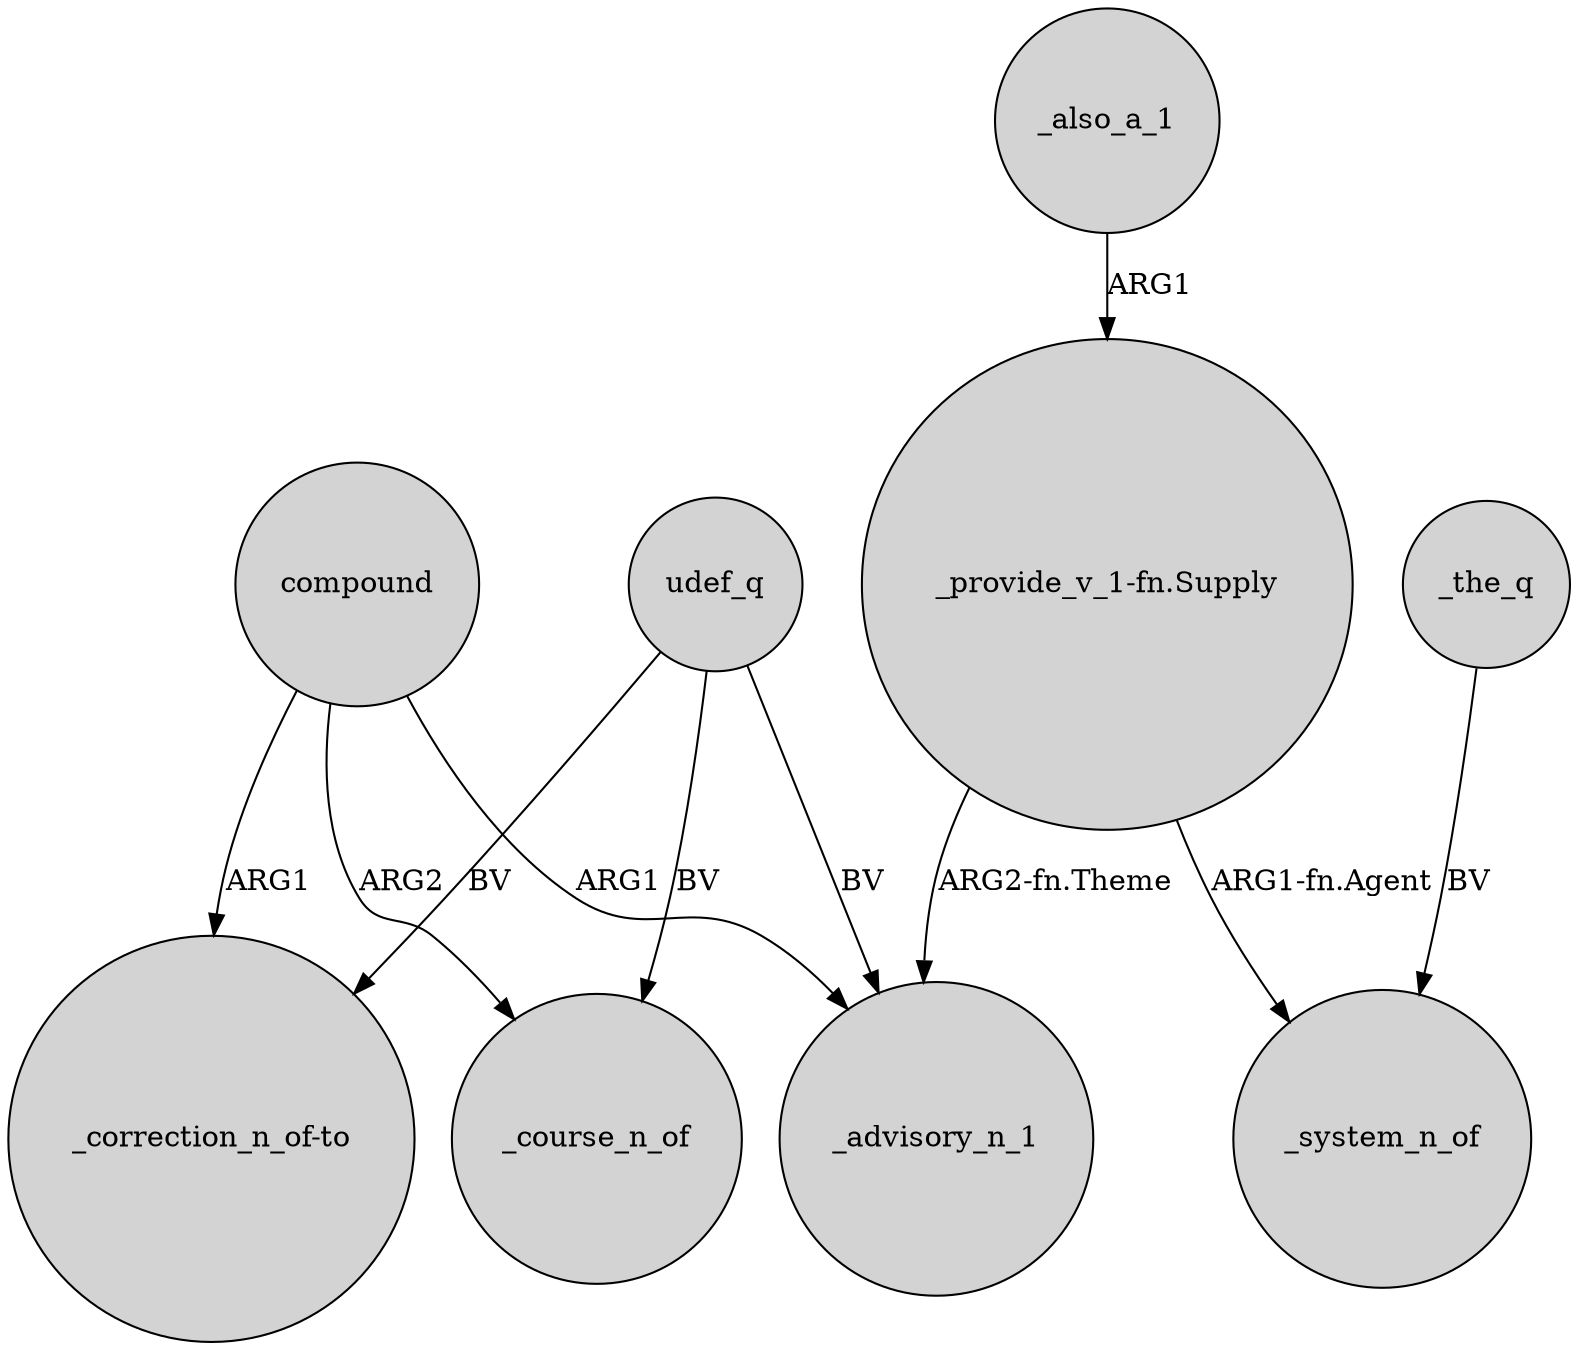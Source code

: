 digraph {
	node [shape=circle style=filled]
	compound -> "_correction_n_of-to" [label=ARG1]
	_the_q -> _system_n_of [label=BV]
	udef_q -> _course_n_of [label=BV]
	compound -> _course_n_of [label=ARG2]
	_also_a_1 -> "_provide_v_1-fn.Supply" [label=ARG1]
	udef_q -> "_correction_n_of-to" [label=BV]
	udef_q -> _advisory_n_1 [label=BV]
	"_provide_v_1-fn.Supply" -> _advisory_n_1 [label="ARG2-fn.Theme"]
	"_provide_v_1-fn.Supply" -> _system_n_of [label="ARG1-fn.Agent"]
	compound -> _advisory_n_1 [label=ARG1]
}
